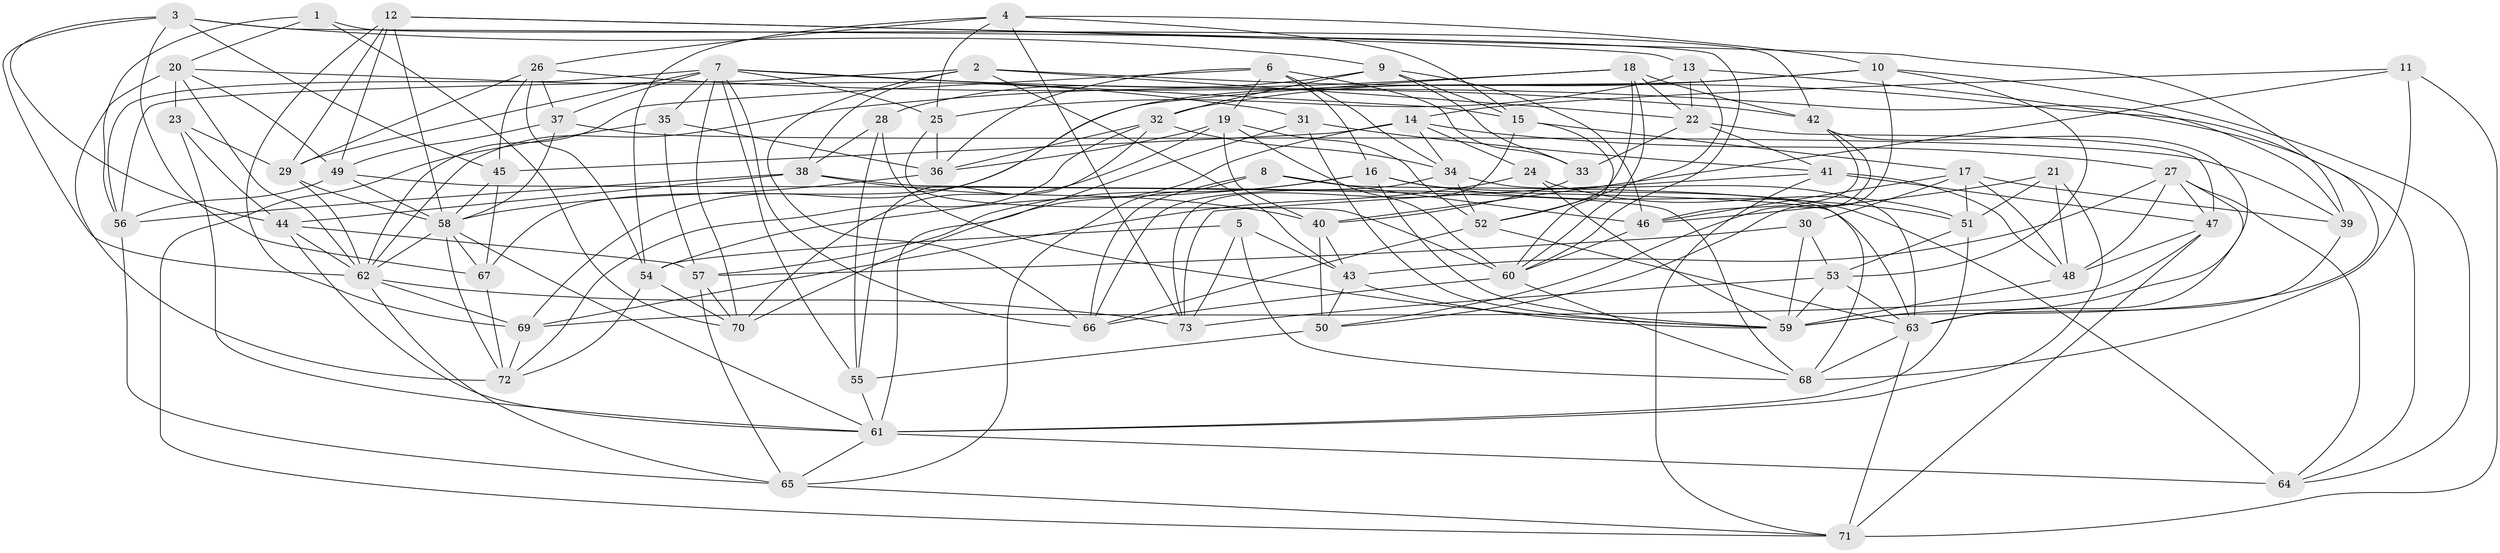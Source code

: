 // original degree distribution, {4: 1.0}
// Generated by graph-tools (version 1.1) at 2025/27/03/09/25 03:27:02]
// undirected, 73 vertices, 214 edges
graph export_dot {
graph [start="1"]
  node [color=gray90,style=filled];
  1;
  2;
  3;
  4;
  5;
  6;
  7;
  8;
  9;
  10;
  11;
  12;
  13;
  14;
  15;
  16;
  17;
  18;
  19;
  20;
  21;
  22;
  23;
  24;
  25;
  26;
  27;
  28;
  29;
  30;
  31;
  32;
  33;
  34;
  35;
  36;
  37;
  38;
  39;
  40;
  41;
  42;
  43;
  44;
  45;
  46;
  47;
  48;
  49;
  50;
  51;
  52;
  53;
  54;
  55;
  56;
  57;
  58;
  59;
  60;
  61;
  62;
  63;
  64;
  65;
  66;
  67;
  68;
  69;
  70;
  71;
  72;
  73;
  1 -- 20 [weight=1.0];
  1 -- 42 [weight=1.0];
  1 -- 56 [weight=1.0];
  1 -- 70 [weight=1.0];
  2 -- 22 [weight=1.0];
  2 -- 38 [weight=1.0];
  2 -- 43 [weight=1.0];
  2 -- 56 [weight=1.0];
  2 -- 64 [weight=1.0];
  2 -- 66 [weight=1.0];
  3 -- 9 [weight=1.0];
  3 -- 44 [weight=1.0];
  3 -- 45 [weight=1.0];
  3 -- 60 [weight=1.0];
  3 -- 62 [weight=1.0];
  3 -- 67 [weight=1.0];
  4 -- 10 [weight=1.0];
  4 -- 15 [weight=1.0];
  4 -- 25 [weight=1.0];
  4 -- 26 [weight=1.0];
  4 -- 54 [weight=1.0];
  4 -- 73 [weight=1.0];
  5 -- 43 [weight=1.0];
  5 -- 54 [weight=1.0];
  5 -- 68 [weight=1.0];
  5 -- 73 [weight=1.0];
  6 -- 16 [weight=1.0];
  6 -- 19 [weight=1.0];
  6 -- 33 [weight=1.0];
  6 -- 34 [weight=1.0];
  6 -- 36 [weight=1.0];
  6 -- 62 [weight=1.0];
  7 -- 15 [weight=1.0];
  7 -- 25 [weight=1.0];
  7 -- 29 [weight=1.0];
  7 -- 35 [weight=1.0];
  7 -- 37 [weight=1.0];
  7 -- 39 [weight=1.0];
  7 -- 55 [weight=1.0];
  7 -- 56 [weight=1.0];
  7 -- 66 [weight=1.0];
  7 -- 70 [weight=1.0];
  8 -- 46 [weight=1.0];
  8 -- 65 [weight=1.0];
  8 -- 66 [weight=1.0];
  8 -- 68 [weight=1.0];
  9 -- 15 [weight=1.0];
  9 -- 28 [weight=1.0];
  9 -- 32 [weight=1.0];
  9 -- 33 [weight=1.0];
  9 -- 46 [weight=1.0];
  10 -- 32 [weight=1.0];
  10 -- 50 [weight=1.0];
  10 -- 53 [weight=1.0];
  10 -- 64 [weight=1.0];
  10 -- 67 [weight=1.0];
  11 -- 14 [weight=1.0];
  11 -- 40 [weight=1.0];
  11 -- 68 [weight=1.0];
  11 -- 71 [weight=1.0];
  12 -- 13 [weight=1.0];
  12 -- 29 [weight=1.0];
  12 -- 39 [weight=1.0];
  12 -- 49 [weight=1.0];
  12 -- 58 [weight=1.0];
  12 -- 69 [weight=1.0];
  13 -- 22 [weight=1.0];
  13 -- 25 [weight=2.0];
  13 -- 52 [weight=1.0];
  13 -- 59 [weight=1.0];
  14 -- 24 [weight=1.0];
  14 -- 27 [weight=1.0];
  14 -- 34 [weight=1.0];
  14 -- 45 [weight=1.0];
  14 -- 70 [weight=1.0];
  15 -- 17 [weight=1.0];
  15 -- 60 [weight=1.0];
  15 -- 73 [weight=1.0];
  16 -- 51 [weight=1.0];
  16 -- 54 [weight=1.0];
  16 -- 57 [weight=1.0];
  16 -- 59 [weight=1.0];
  16 -- 64 [weight=1.0];
  17 -- 30 [weight=1.0];
  17 -- 39 [weight=1.0];
  17 -- 46 [weight=1.0];
  17 -- 48 [weight=1.0];
  17 -- 51 [weight=1.0];
  18 -- 22 [weight=1.0];
  18 -- 42 [weight=1.0];
  18 -- 52 [weight=1.0];
  18 -- 60 [weight=1.0];
  18 -- 62 [weight=1.0];
  18 -- 69 [weight=1.0];
  19 -- 36 [weight=1.0];
  19 -- 40 [weight=1.0];
  19 -- 52 [weight=1.0];
  19 -- 60 [weight=1.0];
  19 -- 70 [weight=1.0];
  20 -- 23 [weight=1.0];
  20 -- 31 [weight=1.0];
  20 -- 49 [weight=1.0];
  20 -- 62 [weight=1.0];
  20 -- 72 [weight=1.0];
  21 -- 46 [weight=1.0];
  21 -- 48 [weight=1.0];
  21 -- 51 [weight=1.0];
  21 -- 61 [weight=1.0];
  22 -- 33 [weight=1.0];
  22 -- 41 [weight=1.0];
  22 -- 47 [weight=1.0];
  23 -- 29 [weight=1.0];
  23 -- 44 [weight=1.0];
  23 -- 61 [weight=1.0];
  24 -- 51 [weight=1.0];
  24 -- 59 [weight=1.0];
  24 -- 69 [weight=1.0];
  25 -- 36 [weight=1.0];
  25 -- 60 [weight=1.0];
  26 -- 29 [weight=1.0];
  26 -- 37 [weight=1.0];
  26 -- 42 [weight=1.0];
  26 -- 45 [weight=1.0];
  26 -- 54 [weight=1.0];
  27 -- 43 [weight=1.0];
  27 -- 47 [weight=1.0];
  27 -- 48 [weight=1.0];
  27 -- 63 [weight=1.0];
  27 -- 64 [weight=1.0];
  28 -- 38 [weight=1.0];
  28 -- 55 [weight=1.0];
  28 -- 59 [weight=1.0];
  29 -- 58 [weight=1.0];
  29 -- 62 [weight=1.0];
  30 -- 53 [weight=1.0];
  30 -- 57 [weight=1.0];
  30 -- 59 [weight=1.0];
  31 -- 41 [weight=1.0];
  31 -- 59 [weight=1.0];
  31 -- 61 [weight=1.0];
  32 -- 34 [weight=1.0];
  32 -- 36 [weight=1.0];
  32 -- 55 [weight=1.0];
  32 -- 72 [weight=1.0];
  33 -- 40 [weight=1.0];
  34 -- 52 [weight=1.0];
  34 -- 63 [weight=1.0];
  34 -- 66 [weight=1.0];
  35 -- 36 [weight=1.0];
  35 -- 57 [weight=1.0];
  35 -- 71 [weight=1.0];
  36 -- 58 [weight=1.0];
  37 -- 39 [weight=2.0];
  37 -- 49 [weight=1.0];
  37 -- 58 [weight=1.0];
  38 -- 40 [weight=1.0];
  38 -- 44 [weight=1.0];
  38 -- 56 [weight=1.0];
  38 -- 63 [weight=1.0];
  39 -- 63 [weight=1.0];
  40 -- 43 [weight=1.0];
  40 -- 50 [weight=1.0];
  41 -- 47 [weight=1.0];
  41 -- 48 [weight=1.0];
  41 -- 71 [weight=1.0];
  41 -- 73 [weight=1.0];
  42 -- 46 [weight=1.0];
  42 -- 50 [weight=1.0];
  42 -- 59 [weight=1.0];
  43 -- 50 [weight=1.0];
  43 -- 59 [weight=1.0];
  44 -- 57 [weight=1.0];
  44 -- 61 [weight=1.0];
  44 -- 62 [weight=1.0];
  45 -- 58 [weight=1.0];
  45 -- 67 [weight=2.0];
  46 -- 60 [weight=1.0];
  47 -- 48 [weight=1.0];
  47 -- 69 [weight=1.0];
  47 -- 71 [weight=1.0];
  48 -- 59 [weight=1.0];
  49 -- 56 [weight=1.0];
  49 -- 58 [weight=1.0];
  49 -- 68 [weight=1.0];
  50 -- 55 [weight=2.0];
  51 -- 53 [weight=1.0];
  51 -- 61 [weight=1.0];
  52 -- 63 [weight=1.0];
  52 -- 66 [weight=1.0];
  53 -- 59 [weight=1.0];
  53 -- 63 [weight=1.0];
  53 -- 73 [weight=1.0];
  54 -- 70 [weight=1.0];
  54 -- 72 [weight=1.0];
  55 -- 61 [weight=1.0];
  56 -- 65 [weight=1.0];
  57 -- 65 [weight=1.0];
  57 -- 70 [weight=1.0];
  58 -- 61 [weight=1.0];
  58 -- 62 [weight=1.0];
  58 -- 67 [weight=1.0];
  58 -- 72 [weight=1.0];
  60 -- 66 [weight=1.0];
  60 -- 68 [weight=1.0];
  61 -- 64 [weight=2.0];
  61 -- 65 [weight=1.0];
  62 -- 65 [weight=1.0];
  62 -- 69 [weight=1.0];
  62 -- 73 [weight=1.0];
  63 -- 68 [weight=1.0];
  63 -- 71 [weight=1.0];
  65 -- 71 [weight=1.0];
  67 -- 72 [weight=1.0];
  69 -- 72 [weight=1.0];
}
